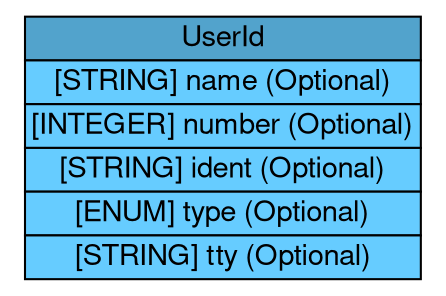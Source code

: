 digraph UserId {
	graph [bb="0,0,205,134",
		rankdir=LR
	];
	node [label="\N"];
	UserId	 [height=1.8611,
		label=<<table BORDER="0" CELLBORDER="1" CELLSPACING="0"> <tr> <td BGCOLOR="#52a3cc" HREF="/idmef_parser/IDMEFv1/UserId.html" TITLE="The UserId class provides specific information about a user. More than one UserId can be used within the User class to indicate attempts to transition from one user to another, or to provide complete information about a user&#39;s (or process&#39;) privileges. "><FONT FACE="Nimbus Sans L">UserId</FONT></td> </tr>" %<tr><td BGCOLOR="#66CCFF"  HREF="/idmef_parser/IDMEFv1/UserId.html" TITLE="A user or group name."><FONT FACE="Nimbus Sans L">[STRING] name (Optional)</FONT></td></tr>%<tr><td BGCOLOR="#66CCFF"  HREF="/idmef_parser/IDMEFv1/UserId.html" TITLE="A user or group number."><FONT FACE="Nimbus Sans L">[INTEGER] number (Optional)</FONT></td></tr>%<tr><td BGCOLOR="#66CCFF"  HREF="/idmef_parser/IDMEFv1/UserId.html" TITLE="A unique identifier for the user id, see Section 3.2.9."><FONT FACE="Nimbus Sans L">[STRING] ident (Optional)</FONT></td></tr>%<tr><td BGCOLOR="#66CCFF"  HREF="/idmef_parser/IDMEFv1/UserId.html" TITLE="The type of user information represented.  The permitted values for this attribute are shown below.  The default value is &quot;original-user&quot;.  (See also Section 10.)"><FONT FACE="Nimbus Sans L">[ENUM] type (Optional)</FONT></td></tr>%<tr><td BGCOLOR="#66CCFF"  HREF="/idmef_parser/IDMEFv1/UserId.html" TITLE="The tty the user is using."><FONT FACE="Nimbus Sans L">[STRING] tty (Optional)</FONT></td></tr>%</table>>,
		pos="102.5,67",
		shape=plaintext,
		width=2.8472];
}
